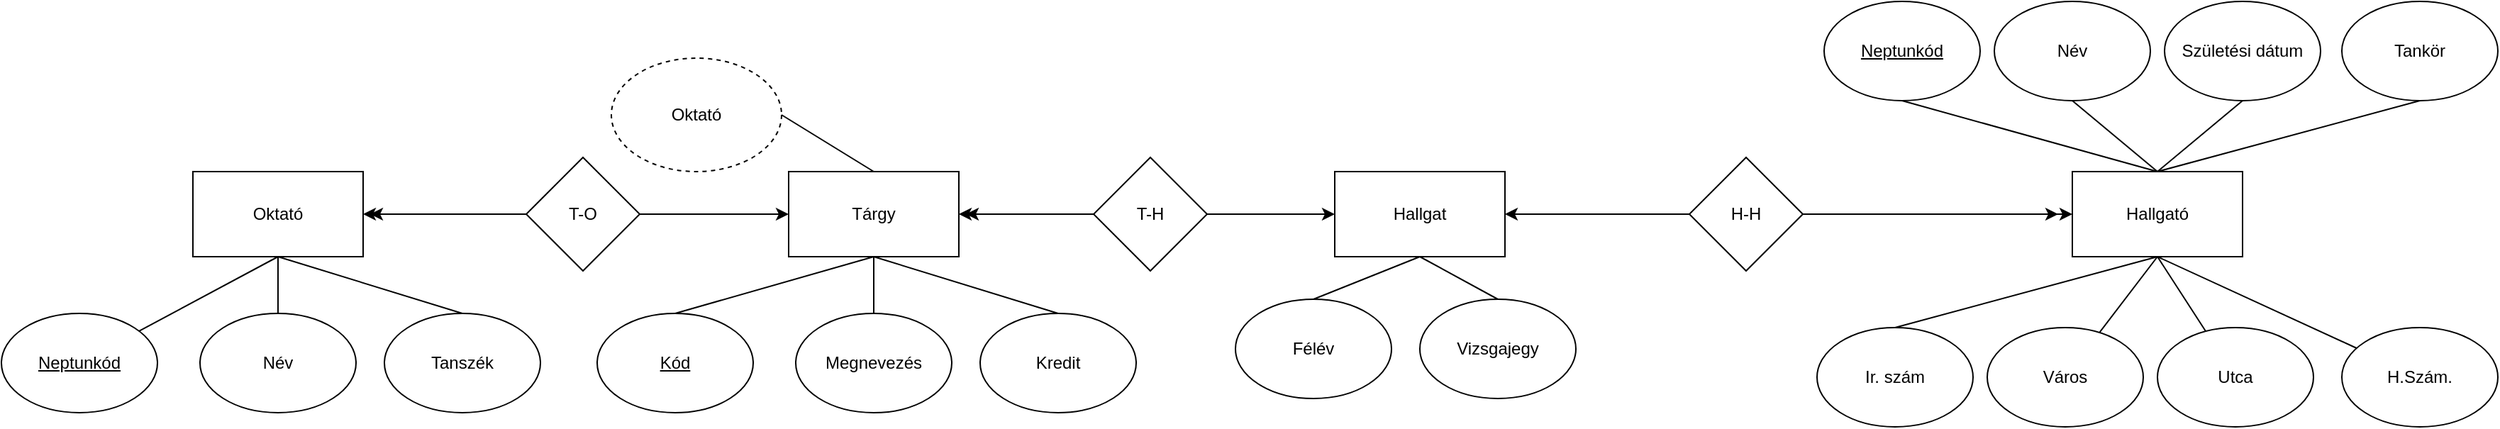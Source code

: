 <mxfile version="26.2.14">
  <diagram name="1 oldal" id="ximvj9S7UvDWj0myZY3I">
    <mxGraphModel dx="2754" dy="1243" grid="1" gridSize="10" guides="1" tooltips="1" connect="1" arrows="1" fold="1" page="1" pageScale="1" pageWidth="827" pageHeight="1169" math="0" shadow="0">
      <root>
        <mxCell id="0" />
        <mxCell id="1" parent="0" />
        <mxCell id="h642qaykJKakqAZfCrLz-44" style="rounded=0;orthogonalLoop=1;jettySize=auto;html=1;exitX=0.5;exitY=0;exitDx=0;exitDy=0;entryX=0.5;entryY=1;entryDx=0;entryDy=0;endArrow=none;startFill=0;" edge="1" parent="1" source="h642qaykJKakqAZfCrLz-1" target="h642qaykJKakqAZfCrLz-39">
          <mxGeometry relative="1" as="geometry" />
        </mxCell>
        <mxCell id="h642qaykJKakqAZfCrLz-45" style="rounded=0;orthogonalLoop=1;jettySize=auto;html=1;exitX=0.5;exitY=0;exitDx=0;exitDy=0;entryX=0.5;entryY=1;entryDx=0;entryDy=0;endArrow=none;startFill=0;" edge="1" parent="1" source="h642qaykJKakqAZfCrLz-1" target="h642qaykJKakqAZfCrLz-40">
          <mxGeometry relative="1" as="geometry" />
        </mxCell>
        <mxCell id="h642qaykJKakqAZfCrLz-46" style="rounded=0;orthogonalLoop=1;jettySize=auto;html=1;exitX=0.5;exitY=0;exitDx=0;exitDy=0;entryX=0.5;entryY=1;entryDx=0;entryDy=0;endArrow=none;startFill=0;" edge="1" parent="1" source="h642qaykJKakqAZfCrLz-1" target="h642qaykJKakqAZfCrLz-41">
          <mxGeometry relative="1" as="geometry" />
        </mxCell>
        <mxCell id="h642qaykJKakqAZfCrLz-47" style="rounded=0;orthogonalLoop=1;jettySize=auto;html=1;exitX=0.5;exitY=0;exitDx=0;exitDy=0;entryX=0.5;entryY=1;entryDx=0;entryDy=0;endArrow=none;startFill=0;" edge="1" parent="1" source="h642qaykJKakqAZfCrLz-1" target="h642qaykJKakqAZfCrLz-42">
          <mxGeometry relative="1" as="geometry" />
        </mxCell>
        <mxCell id="h642qaykJKakqAZfCrLz-48" style="rounded=0;orthogonalLoop=1;jettySize=auto;html=1;exitX=0.5;exitY=1;exitDx=0;exitDy=0;entryX=0.5;entryY=0;entryDx=0;entryDy=0;endArrow=none;startFill=0;" edge="1" parent="1" source="h642qaykJKakqAZfCrLz-1" target="h642qaykJKakqAZfCrLz-36">
          <mxGeometry relative="1" as="geometry" />
        </mxCell>
        <mxCell id="h642qaykJKakqAZfCrLz-49" style="rounded=0;orthogonalLoop=1;jettySize=auto;html=1;exitX=0.5;exitY=1;exitDx=0;exitDy=0;endArrow=none;startFill=0;" edge="1" parent="1" source="h642qaykJKakqAZfCrLz-1" target="h642qaykJKakqAZfCrLz-37">
          <mxGeometry relative="1" as="geometry" />
        </mxCell>
        <mxCell id="h642qaykJKakqAZfCrLz-50" style="rounded=0;orthogonalLoop=1;jettySize=auto;html=1;exitX=0.5;exitY=1;exitDx=0;exitDy=0;endArrow=none;startFill=0;" edge="1" parent="1" source="h642qaykJKakqAZfCrLz-1" target="h642qaykJKakqAZfCrLz-38">
          <mxGeometry relative="1" as="geometry" />
        </mxCell>
        <mxCell id="h642qaykJKakqAZfCrLz-51" style="rounded=0;orthogonalLoop=1;jettySize=auto;html=1;exitX=0.5;exitY=1;exitDx=0;exitDy=0;endArrow=none;startFill=0;" edge="1" parent="1" source="h642qaykJKakqAZfCrLz-1" target="h642qaykJKakqAZfCrLz-43">
          <mxGeometry relative="1" as="geometry" />
        </mxCell>
        <mxCell id="h642qaykJKakqAZfCrLz-1" value="Hallgató" style="rounded=0;whiteSpace=wrap;html=1;" vertex="1" parent="1">
          <mxGeometry x="1047" y="520" width="120" height="60" as="geometry" />
        </mxCell>
        <mxCell id="h642qaykJKakqAZfCrLz-21" style="rounded=0;orthogonalLoop=1;jettySize=auto;html=1;exitX=0.5;exitY=1;exitDx=0;exitDy=0;entryX=0.5;entryY=0;entryDx=0;entryDy=0;endArrow=none;startFill=0;" edge="1" parent="1" source="h642qaykJKakqAZfCrLz-2" target="h642qaykJKakqAZfCrLz-20">
          <mxGeometry relative="1" as="geometry" />
        </mxCell>
        <mxCell id="h642qaykJKakqAZfCrLz-22" style="rounded=0;orthogonalLoop=1;jettySize=auto;html=1;exitX=0.5;exitY=1;exitDx=0;exitDy=0;entryX=0.5;entryY=0;entryDx=0;entryDy=0;endArrow=none;startFill=0;" edge="1" parent="1" source="h642qaykJKakqAZfCrLz-2" target="h642qaykJKakqAZfCrLz-19">
          <mxGeometry relative="1" as="geometry" />
        </mxCell>
        <mxCell id="h642qaykJKakqAZfCrLz-2" value="Hallgat" style="rounded=0;whiteSpace=wrap;html=1;" vertex="1" parent="1">
          <mxGeometry x="527" y="520" width="120" height="60" as="geometry" />
        </mxCell>
        <mxCell id="h642qaykJKakqAZfCrLz-15" style="rounded=0;orthogonalLoop=1;jettySize=auto;html=1;exitX=0.5;exitY=1;exitDx=0;exitDy=0;entryX=0.5;entryY=0;entryDx=0;entryDy=0;endArrow=none;startFill=0;" edge="1" parent="1" source="h642qaykJKakqAZfCrLz-3" target="h642qaykJKakqAZfCrLz-13">
          <mxGeometry relative="1" as="geometry" />
        </mxCell>
        <mxCell id="h642qaykJKakqAZfCrLz-16" style="rounded=0;orthogonalLoop=1;jettySize=auto;html=1;exitX=0.5;exitY=1;exitDx=0;exitDy=0;entryX=0.5;entryY=0;entryDx=0;entryDy=0;endArrow=none;startFill=0;" edge="1" parent="1" source="h642qaykJKakqAZfCrLz-3" target="h642qaykJKakqAZfCrLz-12">
          <mxGeometry relative="1" as="geometry" />
        </mxCell>
        <mxCell id="h642qaykJKakqAZfCrLz-17" style="rounded=0;orthogonalLoop=1;jettySize=auto;html=1;exitX=0.5;exitY=1;exitDx=0;exitDy=0;entryX=0.5;entryY=0;entryDx=0;entryDy=0;endArrow=none;startFill=0;" edge="1" parent="1" source="h642qaykJKakqAZfCrLz-3" target="h642qaykJKakqAZfCrLz-11">
          <mxGeometry relative="1" as="geometry" />
        </mxCell>
        <mxCell id="h642qaykJKakqAZfCrLz-18" style="rounded=0;orthogonalLoop=1;jettySize=auto;html=1;exitX=0.5;exitY=0;exitDx=0;exitDy=0;entryX=1;entryY=0.5;entryDx=0;entryDy=0;endArrow=none;startFill=0;" edge="1" parent="1" source="h642qaykJKakqAZfCrLz-3" target="h642qaykJKakqAZfCrLz-14">
          <mxGeometry relative="1" as="geometry" />
        </mxCell>
        <mxCell id="h642qaykJKakqAZfCrLz-3" value="Tárgy" style="rounded=0;whiteSpace=wrap;html=1;" vertex="1" parent="1">
          <mxGeometry x="142" y="520" width="120" height="60" as="geometry" />
        </mxCell>
        <mxCell id="h642qaykJKakqAZfCrLz-8" style="rounded=0;orthogonalLoop=1;jettySize=auto;html=1;exitX=0.5;exitY=1;exitDx=0;exitDy=0;endArrow=none;startFill=0;" edge="1" parent="1" source="h642qaykJKakqAZfCrLz-4" target="h642qaykJKakqAZfCrLz-7">
          <mxGeometry relative="1" as="geometry" />
        </mxCell>
        <mxCell id="h642qaykJKakqAZfCrLz-10" style="rounded=0;orthogonalLoop=1;jettySize=auto;html=1;exitX=0.5;exitY=1;exitDx=0;exitDy=0;entryX=0.5;entryY=0;entryDx=0;entryDy=0;endArrow=none;startFill=0;" edge="1" parent="1" source="h642qaykJKakqAZfCrLz-4" target="h642qaykJKakqAZfCrLz-5">
          <mxGeometry relative="1" as="geometry" />
        </mxCell>
        <mxCell id="h642qaykJKakqAZfCrLz-56" style="rounded=0;orthogonalLoop=1;jettySize=auto;html=1;exitX=0.5;exitY=1;exitDx=0;exitDy=0;entryX=0.5;entryY=0;entryDx=0;entryDy=0;endArrow=none;startFill=0;" edge="1" parent="1" source="h642qaykJKakqAZfCrLz-4" target="h642qaykJKakqAZfCrLz-6">
          <mxGeometry relative="1" as="geometry" />
        </mxCell>
        <mxCell id="h642qaykJKakqAZfCrLz-4" value="Oktató" style="rounded=0;whiteSpace=wrap;html=1;" vertex="1" parent="1">
          <mxGeometry x="-278" y="520" width="120" height="60" as="geometry" />
        </mxCell>
        <mxCell id="h642qaykJKakqAZfCrLz-5" value="Tanszék" style="ellipse;whiteSpace=wrap;html=1;" vertex="1" parent="1">
          <mxGeometry x="-143" y="620" width="110" height="70" as="geometry" />
        </mxCell>
        <mxCell id="h642qaykJKakqAZfCrLz-6" value="Név" style="ellipse;whiteSpace=wrap;html=1;" vertex="1" parent="1">
          <mxGeometry x="-273" y="620" width="110" height="70" as="geometry" />
        </mxCell>
        <mxCell id="h642qaykJKakqAZfCrLz-7" value="Neptunkód" style="ellipse;whiteSpace=wrap;html=1;fontStyle=4" vertex="1" parent="1">
          <mxGeometry x="-413" y="620" width="110" height="70" as="geometry" />
        </mxCell>
        <mxCell id="h642qaykJKakqAZfCrLz-11" value="Kredit" style="ellipse;whiteSpace=wrap;html=1;" vertex="1" parent="1">
          <mxGeometry x="277" y="620" width="110" height="70" as="geometry" />
        </mxCell>
        <mxCell id="h642qaykJKakqAZfCrLz-12" value="Megnevezés" style="ellipse;whiteSpace=wrap;html=1;" vertex="1" parent="1">
          <mxGeometry x="147" y="620" width="110" height="70" as="geometry" />
        </mxCell>
        <mxCell id="h642qaykJKakqAZfCrLz-13" value="Kód" style="ellipse;whiteSpace=wrap;html=1;fontStyle=4" vertex="1" parent="1">
          <mxGeometry x="7" y="620" width="110" height="70" as="geometry" />
        </mxCell>
        <mxCell id="h642qaykJKakqAZfCrLz-14" value="Oktató" style="ellipse;whiteSpace=wrap;html=1;dashed=1;" vertex="1" parent="1">
          <mxGeometry x="17" y="440" width="120" height="80" as="geometry" />
        </mxCell>
        <mxCell id="h642qaykJKakqAZfCrLz-19" value="Vizsgajegy" style="ellipse;whiteSpace=wrap;html=1;" vertex="1" parent="1">
          <mxGeometry x="587" y="610" width="110" height="70" as="geometry" />
        </mxCell>
        <mxCell id="h642qaykJKakqAZfCrLz-20" value="Félév" style="ellipse;whiteSpace=wrap;html=1;" vertex="1" parent="1">
          <mxGeometry x="457" y="610" width="110" height="70" as="geometry" />
        </mxCell>
        <mxCell id="h642qaykJKakqAZfCrLz-29" style="edgeStyle=orthogonalEdgeStyle;rounded=0;orthogonalLoop=1;jettySize=auto;html=1;exitX=1;exitY=0.5;exitDx=0;exitDy=0;entryX=0;entryY=0.5;entryDx=0;entryDy=0;" edge="1" parent="1" source="h642qaykJKakqAZfCrLz-23" target="h642qaykJKakqAZfCrLz-2">
          <mxGeometry relative="1" as="geometry" />
        </mxCell>
        <mxCell id="h642qaykJKakqAZfCrLz-30" style="edgeStyle=orthogonalEdgeStyle;rounded=0;orthogonalLoop=1;jettySize=auto;html=1;exitX=0;exitY=0.5;exitDx=0;exitDy=0;entryX=1;entryY=0.5;entryDx=0;entryDy=0;" edge="1" parent="1" source="h642qaykJKakqAZfCrLz-23" target="h642qaykJKakqAZfCrLz-3">
          <mxGeometry relative="1" as="geometry" />
        </mxCell>
        <mxCell id="h642qaykJKakqAZfCrLz-35" style="edgeStyle=orthogonalEdgeStyle;rounded=0;orthogonalLoop=1;jettySize=auto;html=1;exitX=0;exitY=0.5;exitDx=0;exitDy=0;" edge="1" parent="1" source="h642qaykJKakqAZfCrLz-23">
          <mxGeometry relative="1" as="geometry">
            <mxPoint x="267" y="550.0" as="targetPoint" />
          </mxGeometry>
        </mxCell>
        <mxCell id="h642qaykJKakqAZfCrLz-23" value="T-H" style="rhombus;whiteSpace=wrap;html=1;" vertex="1" parent="1">
          <mxGeometry x="357" y="510" width="80" height="80" as="geometry" />
        </mxCell>
        <mxCell id="h642qaykJKakqAZfCrLz-25" style="edgeStyle=orthogonalEdgeStyle;rounded=0;orthogonalLoop=1;jettySize=auto;html=1;exitX=0;exitY=0.5;exitDx=0;exitDy=0;entryX=1;entryY=0.5;entryDx=0;entryDy=0;" edge="1" parent="1" source="h642qaykJKakqAZfCrLz-24" target="h642qaykJKakqAZfCrLz-2">
          <mxGeometry relative="1" as="geometry" />
        </mxCell>
        <mxCell id="h642qaykJKakqAZfCrLz-26" style="edgeStyle=orthogonalEdgeStyle;rounded=0;orthogonalLoop=1;jettySize=auto;html=1;exitX=1;exitY=0.5;exitDx=0;exitDy=0;entryX=0;entryY=0.5;entryDx=0;entryDy=0;" edge="1" parent="1" source="h642qaykJKakqAZfCrLz-24" target="h642qaykJKakqAZfCrLz-1">
          <mxGeometry relative="1" as="geometry" />
        </mxCell>
        <mxCell id="h642qaykJKakqAZfCrLz-27" style="edgeStyle=orthogonalEdgeStyle;rounded=0;orthogonalLoop=1;jettySize=auto;html=1;exitX=1;exitY=0.5;exitDx=0;exitDy=0;" edge="1" parent="1" source="h642qaykJKakqAZfCrLz-24">
          <mxGeometry relative="1" as="geometry">
            <mxPoint x="1037" y="550" as="targetPoint" />
          </mxGeometry>
        </mxCell>
        <mxCell id="h642qaykJKakqAZfCrLz-24" value="H-H" style="rhombus;whiteSpace=wrap;html=1;" vertex="1" parent="1">
          <mxGeometry x="777" y="510" width="80" height="80" as="geometry" />
        </mxCell>
        <mxCell id="h642qaykJKakqAZfCrLz-32" style="edgeStyle=orthogonalEdgeStyle;rounded=0;orthogonalLoop=1;jettySize=auto;html=1;exitX=0;exitY=0.5;exitDx=0;exitDy=0;entryX=1;entryY=0.5;entryDx=0;entryDy=0;" edge="1" parent="1" source="h642qaykJKakqAZfCrLz-31" target="h642qaykJKakqAZfCrLz-4">
          <mxGeometry relative="1" as="geometry" />
        </mxCell>
        <mxCell id="h642qaykJKakqAZfCrLz-33" style="edgeStyle=orthogonalEdgeStyle;rounded=0;orthogonalLoop=1;jettySize=auto;html=1;exitX=1;exitY=0.5;exitDx=0;exitDy=0;entryX=0;entryY=0.5;entryDx=0;entryDy=0;" edge="1" parent="1" source="h642qaykJKakqAZfCrLz-31" target="h642qaykJKakqAZfCrLz-3">
          <mxGeometry relative="1" as="geometry" />
        </mxCell>
        <mxCell id="h642qaykJKakqAZfCrLz-34" style="edgeStyle=orthogonalEdgeStyle;rounded=0;orthogonalLoop=1;jettySize=auto;html=1;exitX=0;exitY=0.5;exitDx=0;exitDy=0;" edge="1" parent="1" source="h642qaykJKakqAZfCrLz-31">
          <mxGeometry relative="1" as="geometry">
            <mxPoint x="-153" y="550" as="targetPoint" />
          </mxGeometry>
        </mxCell>
        <mxCell id="h642qaykJKakqAZfCrLz-31" value="T-O" style="rhombus;whiteSpace=wrap;html=1;" vertex="1" parent="1">
          <mxGeometry x="-43" y="510" width="80" height="80" as="geometry" />
        </mxCell>
        <mxCell id="h642qaykJKakqAZfCrLz-36" value="Ir. szám" style="ellipse;whiteSpace=wrap;html=1;" vertex="1" parent="1">
          <mxGeometry x="867" y="630" width="110" height="70" as="geometry" />
        </mxCell>
        <mxCell id="h642qaykJKakqAZfCrLz-37" value="Város" style="ellipse;whiteSpace=wrap;html=1;" vertex="1" parent="1">
          <mxGeometry x="987" y="630" width="110" height="70" as="geometry" />
        </mxCell>
        <mxCell id="h642qaykJKakqAZfCrLz-38" value="Utca" style="ellipse;whiteSpace=wrap;html=1;" vertex="1" parent="1">
          <mxGeometry x="1107" y="630" width="110" height="70" as="geometry" />
        </mxCell>
        <mxCell id="h642qaykJKakqAZfCrLz-39" value="Neptunkód" style="ellipse;whiteSpace=wrap;html=1;fontStyle=4" vertex="1" parent="1">
          <mxGeometry x="872" y="400" width="110" height="70" as="geometry" />
        </mxCell>
        <mxCell id="h642qaykJKakqAZfCrLz-40" value="Név" style="ellipse;whiteSpace=wrap;html=1;" vertex="1" parent="1">
          <mxGeometry x="992" y="400" width="110" height="70" as="geometry" />
        </mxCell>
        <mxCell id="h642qaykJKakqAZfCrLz-41" value="Születési dátum" style="ellipse;whiteSpace=wrap;html=1;" vertex="1" parent="1">
          <mxGeometry x="1112" y="400" width="110" height="70" as="geometry" />
        </mxCell>
        <mxCell id="h642qaykJKakqAZfCrLz-42" value="Tankör" style="ellipse;whiteSpace=wrap;html=1;" vertex="1" parent="1">
          <mxGeometry x="1237" y="400" width="110" height="70" as="geometry" />
        </mxCell>
        <mxCell id="h642qaykJKakqAZfCrLz-43" value="H.Szám." style="ellipse;whiteSpace=wrap;html=1;" vertex="1" parent="1">
          <mxGeometry x="1237" y="630" width="110" height="70" as="geometry" />
        </mxCell>
      </root>
    </mxGraphModel>
  </diagram>
</mxfile>
